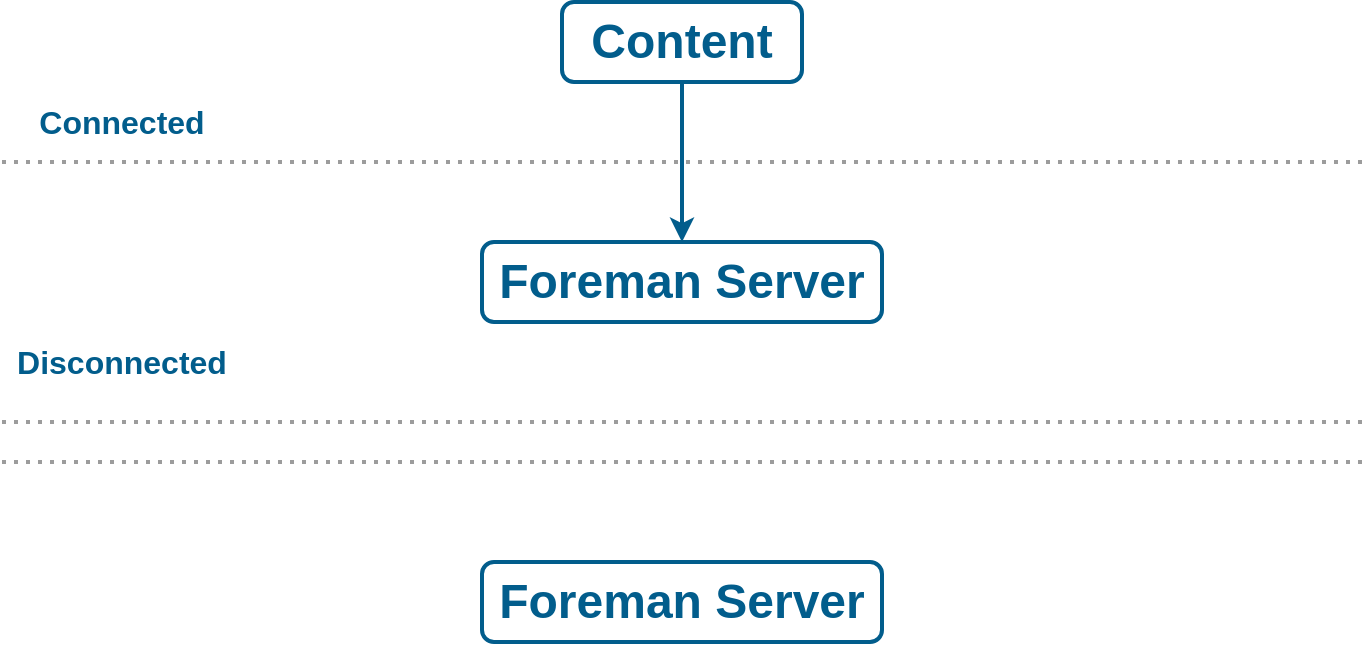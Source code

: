 <mxfile version="15.2.9" type="device"><diagram id="uq4QgXehMySjV9am80Ny" name="Page-1"><mxGraphModel dx="1047" dy="664" grid="1" gridSize="10" guides="1" tooltips="1" connect="1" arrows="1" fold="1" page="1" pageScale="1" pageWidth="1600" pageHeight="900" math="0" shadow="0"><root><mxCell id="0"/><mxCell id="1" parent="0"/><mxCell id="_KjV7kXZBZuCkdM73821-1" value="Content" style="rounded=1;whiteSpace=wrap;html=1;fontSize=24;fontStyle=1;fontColor=#025D8C;fillColor=none;strokeColor=#025D8C;strokeWidth=2;" parent="1" vertex="1"><mxGeometry x="320" y="40" width="120" height="40" as="geometry"/></mxCell><mxCell id="_KjV7kXZBZuCkdM73821-2" value="Foreman Server" style="rounded=1;whiteSpace=wrap;html=1;fontSize=24;fontStyle=1;fontColor=#025D8C;fillColor=none;strokeColor=#025D8C;strokeWidth=2;" parent="1" vertex="1"><mxGeometry x="280" y="160" width="200" height="40" as="geometry"/></mxCell><mxCell id="_KjV7kXZBZuCkdM73821-24" value="" style="endArrow=classic;html=1;fontSize=14;fontColor=#025D8C;strokeColor=#025D8C;strokeWidth=2;" parent="1" source="_KjV7kXZBZuCkdM73821-1" target="_KjV7kXZBZuCkdM73821-2" edge="1"><mxGeometry width="50" height="50" relative="1" as="geometry"><mxPoint x="340" y="340" as="sourcePoint"/><mxPoint x="390" y="290" as="targetPoint"/></mxGeometry></mxCell><mxCell id="_KjV7kXZBZuCkdM73821-25" value="" style="endArrow=classic;html=1;fontSize=14;fontColor=#025D8C;strokeColor=#025D8C;strokeWidth=2;" parent="1" source="_KjV7kXZBZuCkdM73821-2" edge="1"><mxGeometry width="50" height="50" relative="1" as="geometry"><mxPoint x="410" y="290" as="sourcePoint"/><mxPoint x="480" y="180" as="targetPoint"/></mxGeometry></mxCell><mxCell id="31kVVU98dsO5cnNmMkGH-3" value="Foreman Server" style="rounded=1;whiteSpace=wrap;html=1;fontSize=24;fontStyle=1;fontColor=#025D8C;fillColor=none;strokeColor=#025D8C;strokeWidth=2;" vertex="1" parent="1"><mxGeometry x="280" y="320" width="200" height="40" as="geometry"/></mxCell><mxCell id="31kVVU98dsO5cnNmMkGH-19" value="" style="endArrow=none;html=1;fontSize=14;fontColor=#025D8C;strokeWidth=2;dashed=1;dashPattern=1 2;strokeColor=#9C9C9C;endFill=0;" edge="1" parent="1"><mxGeometry width="50" height="50" relative="1" as="geometry"><mxPoint x="40" y="120" as="sourcePoint"/><mxPoint x="720" y="120" as="targetPoint"/></mxGeometry></mxCell><mxCell id="31kVVU98dsO5cnNmMkGH-21" value="Connected" style="rounded=0;whiteSpace=wrap;html=1;fontSize=16;fontStyle=1;fontColor=#025D8C;fillColor=none;strokeColor=none;strokeWidth=2;" vertex="1" parent="1"><mxGeometry x="40" y="80" width="120" height="40" as="geometry"/></mxCell><mxCell id="31kVVU98dsO5cnNmMkGH-22" value="" style="endArrow=none;html=1;fontSize=14;fontColor=#025D8C;strokeWidth=2;dashed=1;dashPattern=1 2;strokeColor=#9C9C9C;endFill=0;" edge="1" parent="1"><mxGeometry width="50" height="50" relative="1" as="geometry"><mxPoint x="40" y="250.0" as="sourcePoint"/><mxPoint x="720" y="250.0" as="targetPoint"/></mxGeometry></mxCell><mxCell id="31kVVU98dsO5cnNmMkGH-23" value="Disconnected" style="rounded=0;whiteSpace=wrap;html=1;fontSize=16;fontStyle=1;fontColor=#025D8C;fillColor=none;strokeColor=none;strokeWidth=2;" vertex="1" parent="1"><mxGeometry x="40" y="200" width="120" height="40" as="geometry"/></mxCell><mxCell id="31kVVU98dsO5cnNmMkGH-24" value="" style="endArrow=none;html=1;fontSize=14;fontColor=#025D8C;strokeWidth=2;dashed=1;dashPattern=1 2;strokeColor=#9C9C9C;endFill=0;" edge="1" parent="1"><mxGeometry width="50" height="50" relative="1" as="geometry"><mxPoint x="40" y="270.0" as="sourcePoint"/><mxPoint x="720" y="270.0" as="targetPoint"/></mxGeometry></mxCell></root></mxGraphModel></diagram></mxfile>